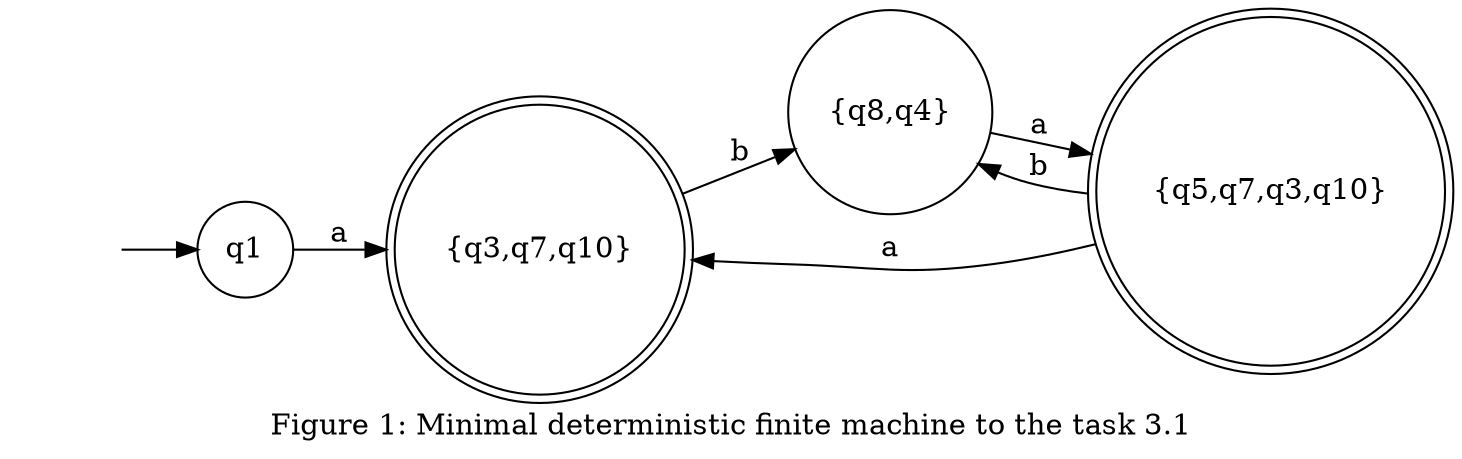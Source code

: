 digraph {
    "" [shape=none]
    node [shape=circle]
    "{q3,q7,q10}" [shape="doublecircle"]
    "{q5,q7,q3,q10}" [shape="doublecircle"]
    "" -> q1
    q1 -> "{q3,q7,q10}"[label="a"]
    "{q3,q7,q10}" -> "{q8,q4}"[label="b"]
    "{q8,q4}" -> "{q5,q7,q3,q10}"[label="a"]
    "{q5,q7,q3,q10}" -> "{q3,q7,q10}"[label="a"]
    "{q5,q7,q3,q10}" -> "{q8,q4}"[label="b"]
    rankdir = LR
    label = "Figure 1: Minimal deterministic finite machine to the task 3.1"
}